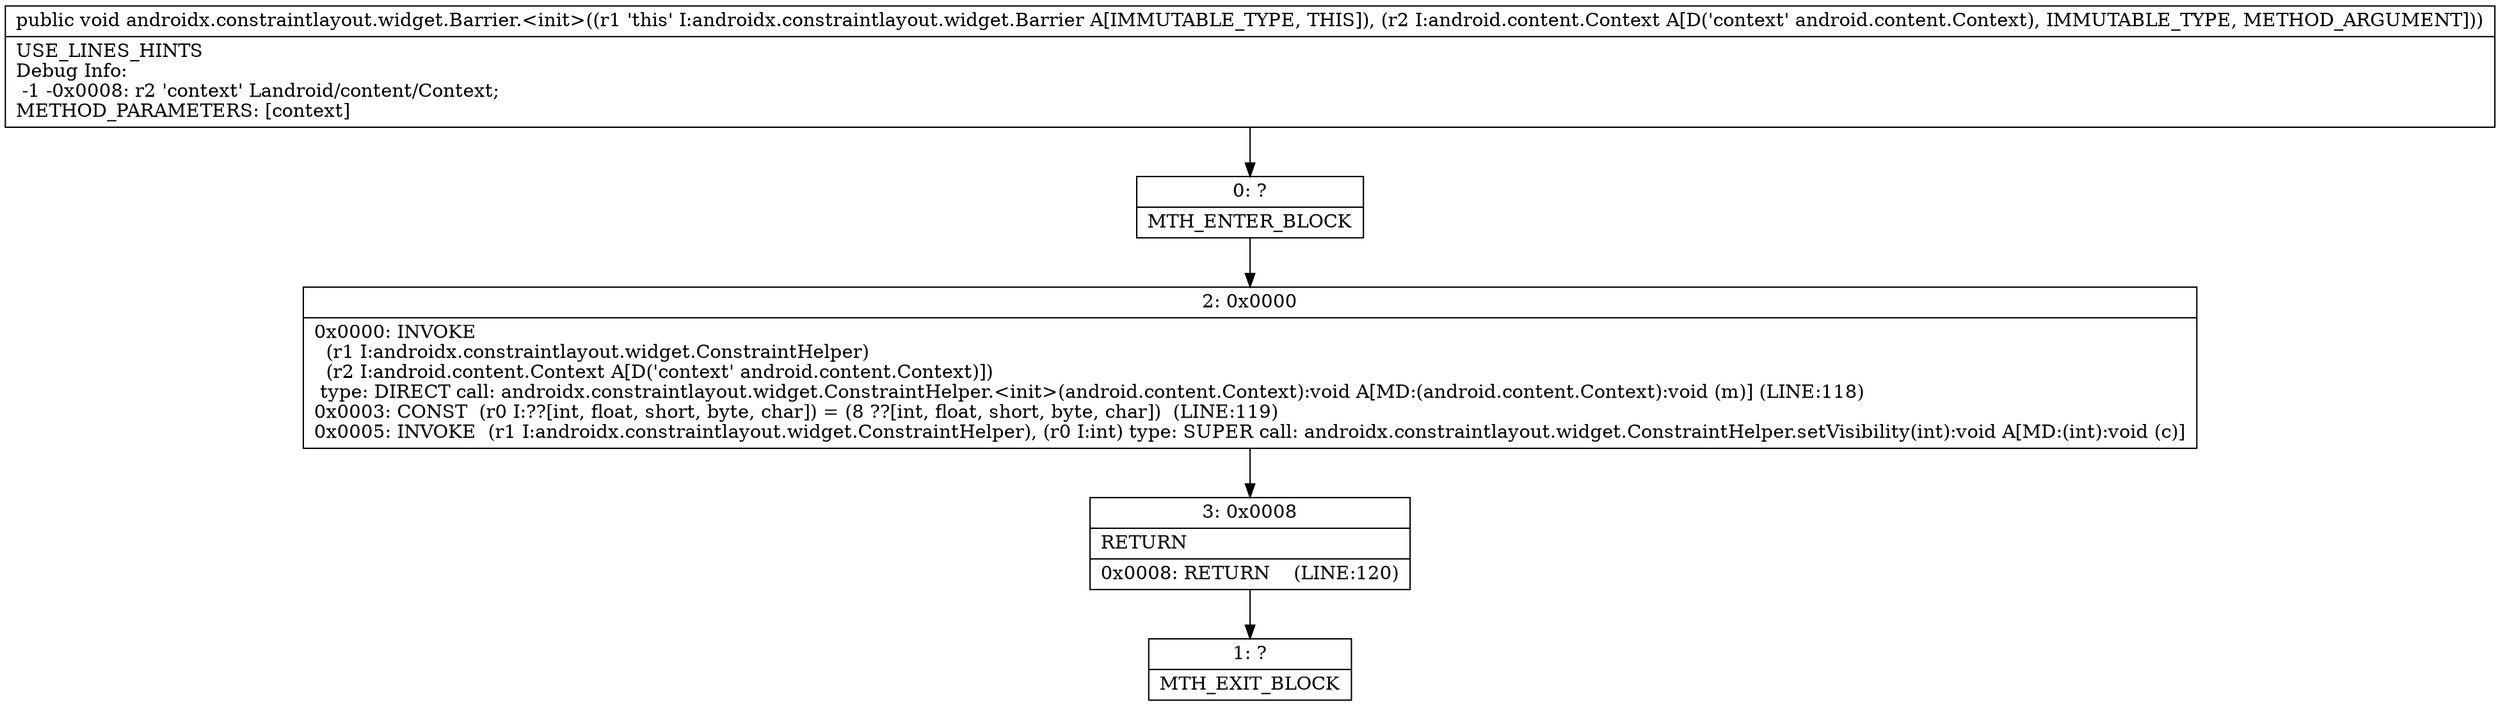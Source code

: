 digraph "CFG forandroidx.constraintlayout.widget.Barrier.\<init\>(Landroid\/content\/Context;)V" {
Node_0 [shape=record,label="{0\:\ ?|MTH_ENTER_BLOCK\l}"];
Node_2 [shape=record,label="{2\:\ 0x0000|0x0000: INVOKE  \l  (r1 I:androidx.constraintlayout.widget.ConstraintHelper)\l  (r2 I:android.content.Context A[D('context' android.content.Context)])\l type: DIRECT call: androidx.constraintlayout.widget.ConstraintHelper.\<init\>(android.content.Context):void A[MD:(android.content.Context):void (m)] (LINE:118)\l0x0003: CONST  (r0 I:??[int, float, short, byte, char]) = (8 ??[int, float, short, byte, char])  (LINE:119)\l0x0005: INVOKE  (r1 I:androidx.constraintlayout.widget.ConstraintHelper), (r0 I:int) type: SUPER call: androidx.constraintlayout.widget.ConstraintHelper.setVisibility(int):void A[MD:(int):void (c)]\l}"];
Node_3 [shape=record,label="{3\:\ 0x0008|RETURN\l|0x0008: RETURN    (LINE:120)\l}"];
Node_1 [shape=record,label="{1\:\ ?|MTH_EXIT_BLOCK\l}"];
MethodNode[shape=record,label="{public void androidx.constraintlayout.widget.Barrier.\<init\>((r1 'this' I:androidx.constraintlayout.widget.Barrier A[IMMUTABLE_TYPE, THIS]), (r2 I:android.content.Context A[D('context' android.content.Context), IMMUTABLE_TYPE, METHOD_ARGUMENT]))  | USE_LINES_HINTS\lDebug Info:\l  \-1 \-0x0008: r2 'context' Landroid\/content\/Context;\lMETHOD_PARAMETERS: [context]\l}"];
MethodNode -> Node_0;Node_0 -> Node_2;
Node_2 -> Node_3;
Node_3 -> Node_1;
}

